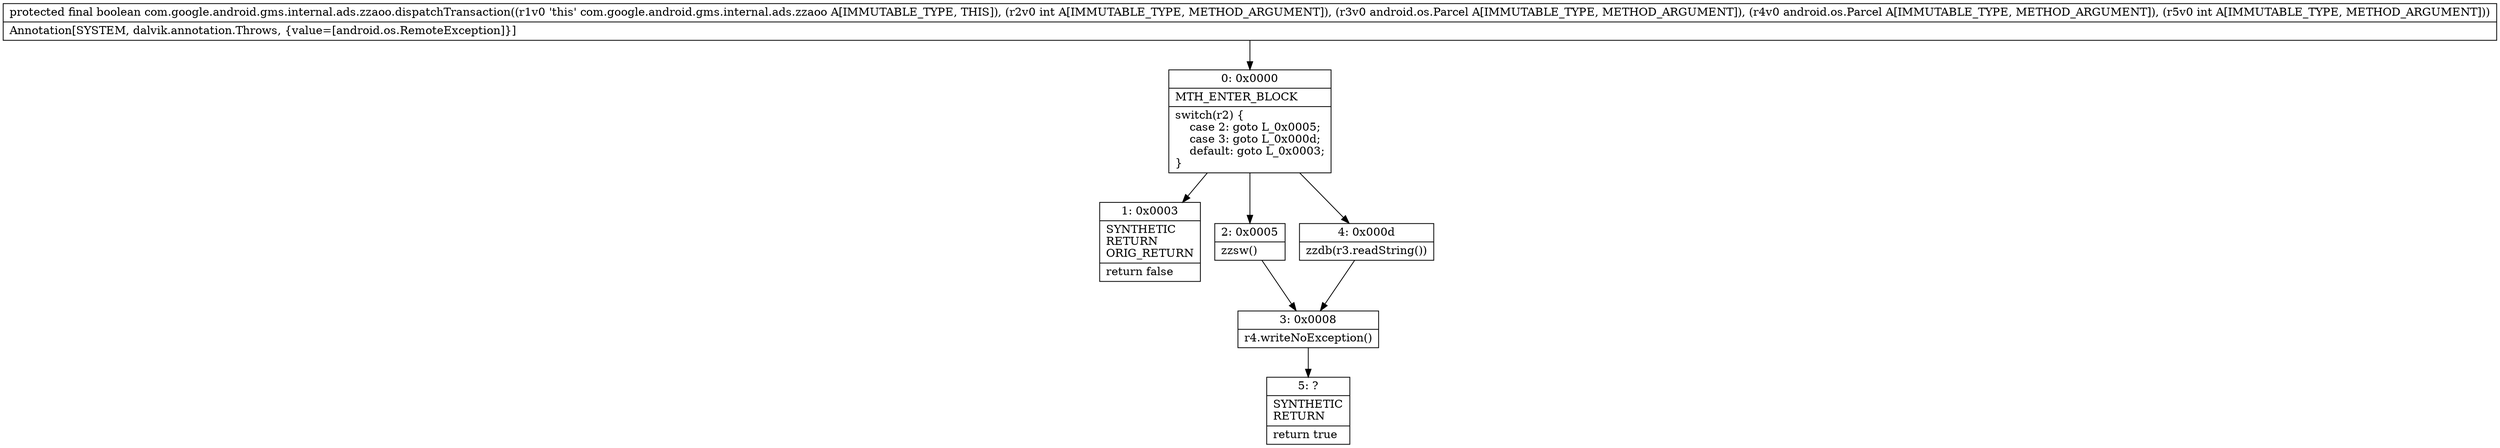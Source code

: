 digraph "CFG forcom.google.android.gms.internal.ads.zzaoo.dispatchTransaction(ILandroid\/os\/Parcel;Landroid\/os\/Parcel;I)Z" {
Node_0 [shape=record,label="{0\:\ 0x0000|MTH_ENTER_BLOCK\l|switch(r2) \{\l    case 2: goto L_0x0005;\l    case 3: goto L_0x000d;\l    default: goto L_0x0003;\l\}\l}"];
Node_1 [shape=record,label="{1\:\ 0x0003|SYNTHETIC\lRETURN\lORIG_RETURN\l|return false\l}"];
Node_2 [shape=record,label="{2\:\ 0x0005|zzsw()\l}"];
Node_3 [shape=record,label="{3\:\ 0x0008|r4.writeNoException()\l}"];
Node_4 [shape=record,label="{4\:\ 0x000d|zzdb(r3.readString())\l}"];
Node_5 [shape=record,label="{5\:\ ?|SYNTHETIC\lRETURN\l|return true\l}"];
MethodNode[shape=record,label="{protected final boolean com.google.android.gms.internal.ads.zzaoo.dispatchTransaction((r1v0 'this' com.google.android.gms.internal.ads.zzaoo A[IMMUTABLE_TYPE, THIS]), (r2v0 int A[IMMUTABLE_TYPE, METHOD_ARGUMENT]), (r3v0 android.os.Parcel A[IMMUTABLE_TYPE, METHOD_ARGUMENT]), (r4v0 android.os.Parcel A[IMMUTABLE_TYPE, METHOD_ARGUMENT]), (r5v0 int A[IMMUTABLE_TYPE, METHOD_ARGUMENT]))  | Annotation[SYSTEM, dalvik.annotation.Throws, \{value=[android.os.RemoteException]\}]\l}"];
MethodNode -> Node_0;
Node_0 -> Node_1;
Node_0 -> Node_2;
Node_0 -> Node_4;
Node_2 -> Node_3;
Node_3 -> Node_5;
Node_4 -> Node_3;
}

